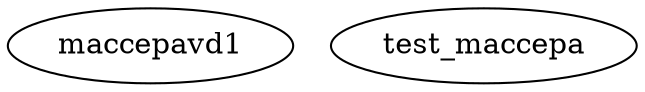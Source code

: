 /* Created by mdot for Matlab */
digraph m2html {

  maccepavd1 [URL="maccepavd1.html"];
  maccepavd1 [URL="maccepavd1.html"];
  test_maccepa [URL="test_maccepa.html"];
  test_maccepa [URL="test_maccepa.html"];
}